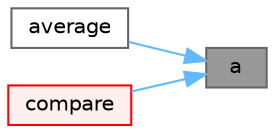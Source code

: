 digraph "a"
{
 // LATEX_PDF_SIZE
  bgcolor="transparent";
  edge [fontname=Helvetica,fontsize=10,labelfontname=Helvetica,labelfontsize=10];
  node [fontname=Helvetica,fontsize=10,shape=box,height=0.2,width=0.4];
  rankdir="RL";
  Node1 [id="Node000001",label="a",height=0.2,width=0.4,color="gray40", fillcolor="grey60", style="filled", fontcolor="black",tooltip=" "];
  Node1 -> Node2 [id="edge1_Node000001_Node000002",dir="back",color="steelblue1",style="solid",tooltip=" "];
  Node2 [id="Node000002",label="average",height=0.2,width=0.4,color="grey40", fillcolor="white", style="filled",URL="$classFoam_1_1triFace.html#adebfee0bba9d7ea62de9976c6a200278",tooltip=" "];
  Node1 -> Node3 [id="edge2_Node000001_Node000003",dir="back",color="steelblue1",style="solid",tooltip=" "];
  Node3 [id="Node000003",label="compare",height=0.2,width=0.4,color="red", fillcolor="#FFF0F0", style="filled",URL="$classFoam_1_1triFace.html#a7b41f209cfe9471d94a6f347abb31a0d",tooltip=" "];
}
